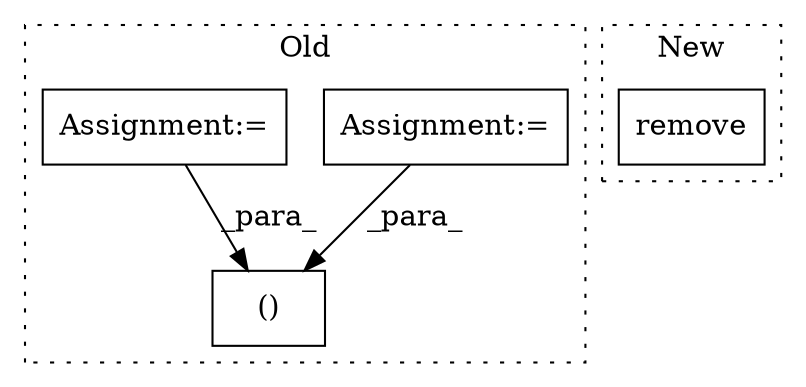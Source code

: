 digraph G {
subgraph cluster0 {
1 [label="()" a="106" s="601" l="53" shape="box"];
3 [label="Assignment:=" a="7" s="414" l="1" shape="box"];
4 [label="Assignment:=" a="7" s="536" l="1" shape="box"];
label = "Old";
style="dotted";
}
subgraph cluster1 {
2 [label="remove" a="32" s="726,741" l="7,1" shape="box"];
label = "New";
style="dotted";
}
3 -> 1 [label="_para_"];
4 -> 1 [label="_para_"];
}